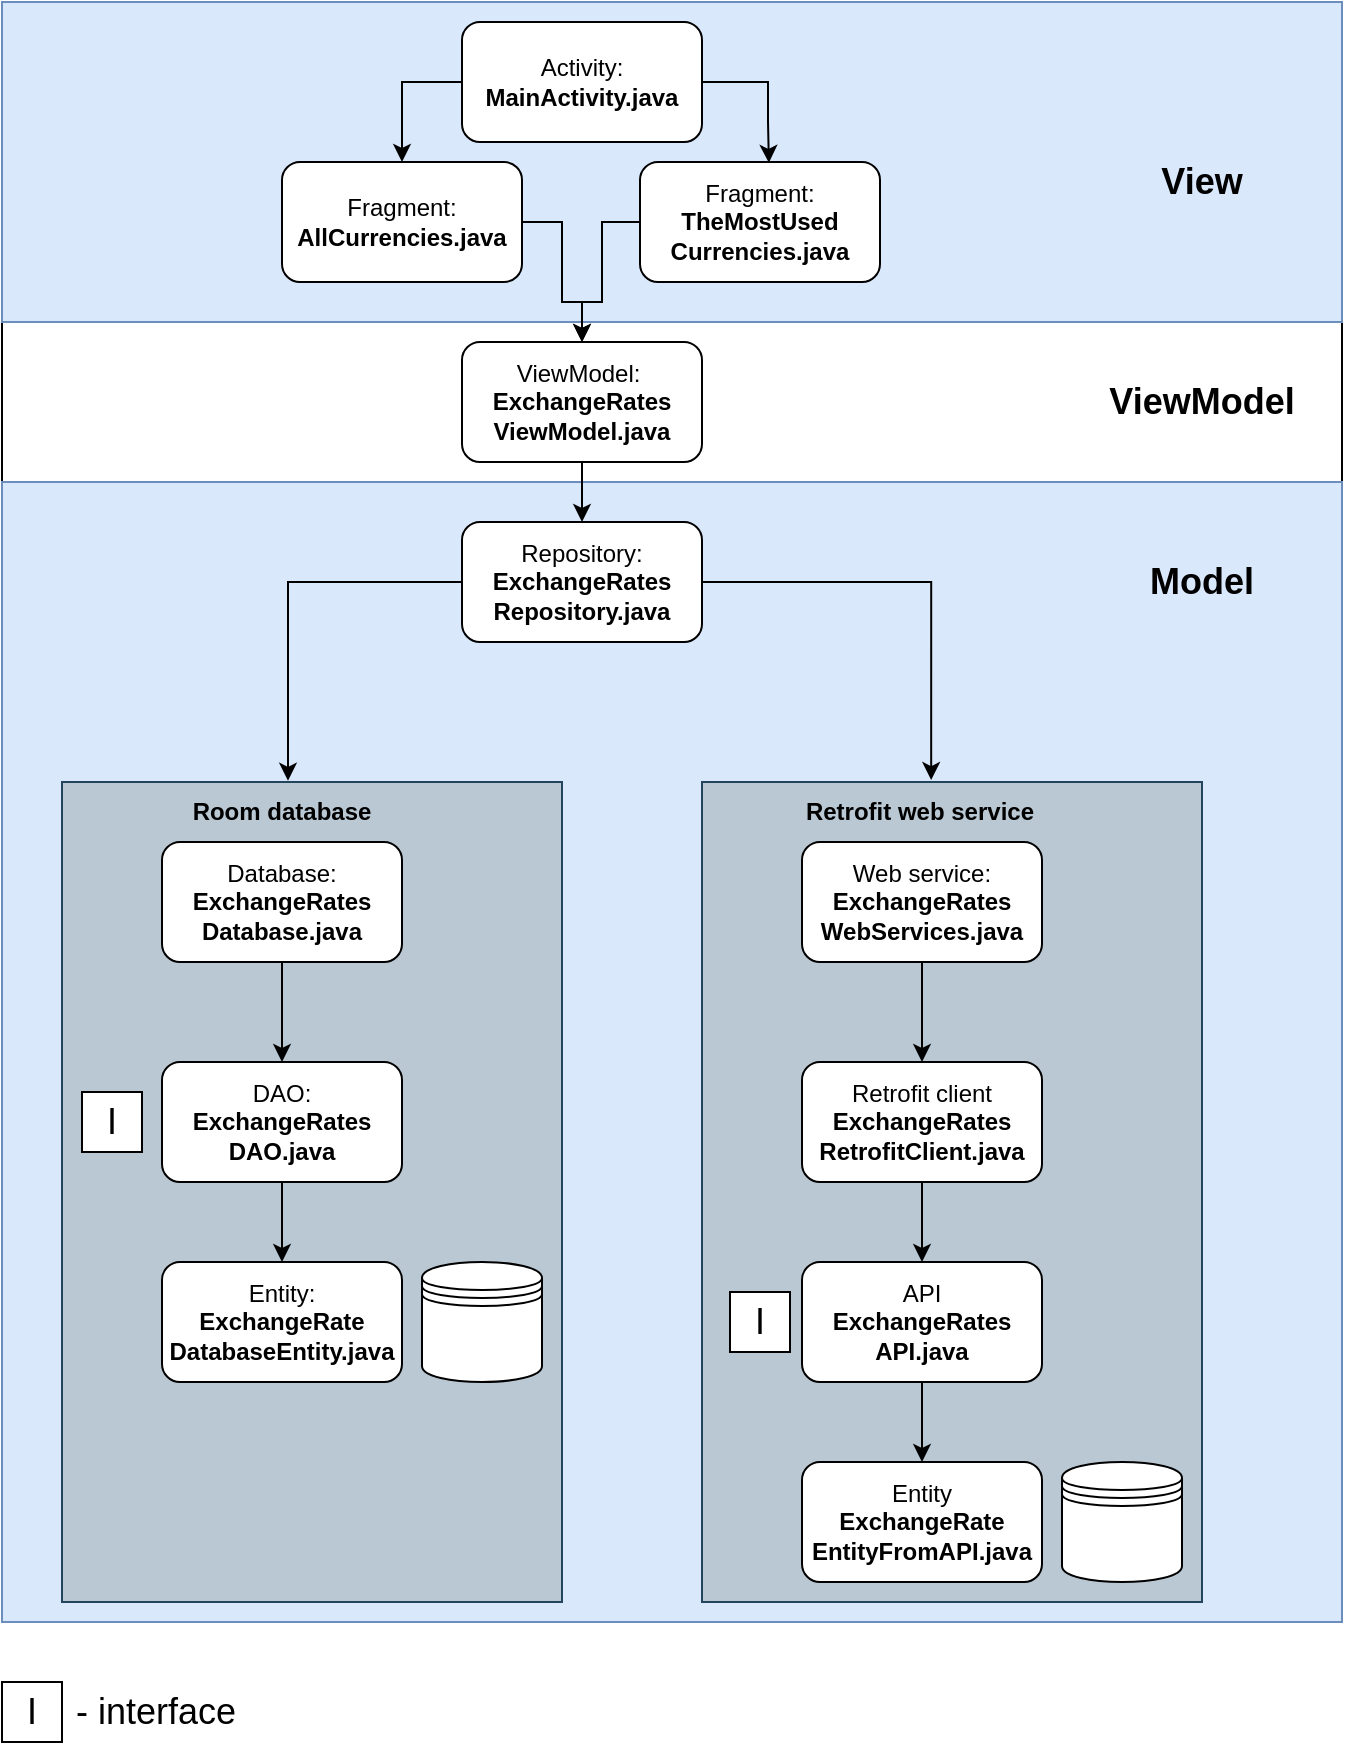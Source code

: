 <mxfile version="15.4.0" type="device"><diagram id="KZrVOKpJclvQoxeVDmGa" name="Page-1"><mxGraphModel dx="1673" dy="967" grid="1" gridSize="10" guides="1" tooltips="1" connect="1" arrows="1" fold="1" page="1" pageScale="1" pageWidth="850" pageHeight="1100" math="0" shadow="0"><root><mxCell id="0"/><mxCell id="1" parent="0"/><mxCell id="c9M3Q2uZVXsnRuKAqP1O-9" value="" style="rounded=0;whiteSpace=wrap;html=1;" vertex="1" parent="1"><mxGeometry x="70" y="20" width="670" height="560" as="geometry"/></mxCell><mxCell id="c9M3Q2uZVXsnRuKAqP1O-11" value="" style="rounded=0;whiteSpace=wrap;html=1;fillColor=#dae8fc;strokeColor=#6c8ebf;" vertex="1" parent="1"><mxGeometry x="70" y="260" width="670" height="570" as="geometry"/></mxCell><mxCell id="c9M3Q2uZVXsnRuKAqP1O-10" value="" style="rounded=0;whiteSpace=wrap;html=1;fillColor=#dae8fc;strokeColor=#6c8ebf;" vertex="1" parent="1"><mxGeometry x="70" y="20" width="670" height="160" as="geometry"/></mxCell><mxCell id="c9M3Q2uZVXsnRuKAqP1O-48" style="edgeStyle=orthogonalEdgeStyle;rounded=0;orthogonalLoop=1;jettySize=auto;html=1;entryX=0.5;entryY=0;entryDx=0;entryDy=0;fontSize=18;" edge="1" parent="1" source="c9M3Q2uZVXsnRuKAqP1O-1" target="c9M3Q2uZVXsnRuKAqP1O-47"><mxGeometry relative="1" as="geometry"><Array as="points"><mxPoint x="270" y="60"/></Array></mxGeometry></mxCell><mxCell id="c9M3Q2uZVXsnRuKAqP1O-49" style="edgeStyle=orthogonalEdgeStyle;rounded=0;orthogonalLoop=1;jettySize=auto;html=1;entryX=0.537;entryY=0.007;entryDx=0;entryDy=0;entryPerimeter=0;fontSize=18;" edge="1" parent="1" source="c9M3Q2uZVXsnRuKAqP1O-1" target="c9M3Q2uZVXsnRuKAqP1O-46"><mxGeometry relative="1" as="geometry"><Array as="points"><mxPoint x="453" y="60"/><mxPoint x="453" y="80"/></Array></mxGeometry></mxCell><mxCell id="c9M3Q2uZVXsnRuKAqP1O-1" value="Activity: &lt;b&gt;MainActivity.java&lt;/b&gt;" style="rounded=1;whiteSpace=wrap;html=1;" vertex="1" parent="1"><mxGeometry x="300" y="30" width="120" height="60" as="geometry"/></mxCell><mxCell id="c9M3Q2uZVXsnRuKAqP1O-2" value="View" style="text;html=1;strokeColor=none;fillColor=none;align=center;verticalAlign=middle;whiteSpace=wrap;rounded=0;fontStyle=1;fontSize=18;" vertex="1" parent="1"><mxGeometry x="640" y="95" width="60" height="30" as="geometry"/></mxCell><mxCell id="c9M3Q2uZVXsnRuKAqP1O-31" style="edgeStyle=orthogonalEdgeStyle;rounded=0;orthogonalLoop=1;jettySize=auto;html=1;entryX=0.5;entryY=0;entryDx=0;entryDy=0;fontSize=18;" edge="1" parent="1" source="c9M3Q2uZVXsnRuKAqP1O-3" target="c9M3Q2uZVXsnRuKAqP1O-5"><mxGeometry relative="1" as="geometry"/></mxCell><mxCell id="c9M3Q2uZVXsnRuKAqP1O-3" value="ViewModel:&amp;nbsp;&lt;br&gt;&lt;b&gt;ExchangeRates&lt;br&gt;ViewModel.java&lt;/b&gt;" style="rounded=1;whiteSpace=wrap;html=1;" vertex="1" parent="1"><mxGeometry x="300" y="190" width="120" height="60" as="geometry"/></mxCell><mxCell id="c9M3Q2uZVXsnRuKAqP1O-4" value="ViewModel" style="text;html=1;strokeColor=none;fillColor=none;align=center;verticalAlign=middle;whiteSpace=wrap;rounded=0;fontStyle=1;fontSize=18;" vertex="1" parent="1"><mxGeometry x="640" y="205" width="60" height="30" as="geometry"/></mxCell><mxCell id="c9M3Q2uZVXsnRuKAqP1O-32" style="edgeStyle=orthogonalEdgeStyle;rounded=0;orthogonalLoop=1;jettySize=auto;html=1;entryX=0.53;entryY=-0.02;entryDx=0;entryDy=0;entryPerimeter=0;fontSize=18;" edge="1" parent="1" source="c9M3Q2uZVXsnRuKAqP1O-5" target="c9M3Q2uZVXsnRuKAqP1O-18"><mxGeometry relative="1" as="geometry"/></mxCell><mxCell id="c9M3Q2uZVXsnRuKAqP1O-33" style="edgeStyle=orthogonalEdgeStyle;rounded=0;orthogonalLoop=1;jettySize=auto;html=1;entryX=0.543;entryY=-0.033;entryDx=0;entryDy=0;entryPerimeter=0;fontSize=18;" edge="1" parent="1" source="c9M3Q2uZVXsnRuKAqP1O-5" target="c9M3Q2uZVXsnRuKAqP1O-21"><mxGeometry relative="1" as="geometry"/></mxCell><mxCell id="c9M3Q2uZVXsnRuKAqP1O-5" value="Repository:&lt;br&gt;&lt;b&gt;ExchangeRates&lt;br&gt;Repository.java&lt;/b&gt;" style="rounded=1;whiteSpace=wrap;html=1;" vertex="1" parent="1"><mxGeometry x="300" y="280" width="120" height="60" as="geometry"/></mxCell><mxCell id="c9M3Q2uZVXsnRuKAqP1O-6" value="Model" style="text;html=1;strokeColor=none;fillColor=none;align=center;verticalAlign=middle;whiteSpace=wrap;rounded=0;fontStyle=1;fontSize=18;" vertex="1" parent="1"><mxGeometry x="640" y="295" width="60" height="30" as="geometry"/></mxCell><mxCell id="c9M3Q2uZVXsnRuKAqP1O-17" value="" style="rounded=0;whiteSpace=wrap;html=1;fillColor=#bac8d3;strokeColor=#23445d;" vertex="1" parent="1"><mxGeometry x="100" y="410" width="250" height="410" as="geometry"/></mxCell><mxCell id="c9M3Q2uZVXsnRuKAqP1O-19" value="" style="rounded=0;whiteSpace=wrap;html=1;fillColor=#bac8d3;strokeColor=#23445d;" vertex="1" parent="1"><mxGeometry x="420" y="410" width="250" height="410" as="geometry"/></mxCell><mxCell id="c9M3Q2uZVXsnRuKAqP1O-35" style="edgeStyle=orthogonalEdgeStyle;rounded=0;orthogonalLoop=1;jettySize=auto;html=1;entryX=0.5;entryY=0;entryDx=0;entryDy=0;fontSize=18;" edge="1" parent="1" source="c9M3Q2uZVXsnRuKAqP1O-13" target="c9M3Q2uZVXsnRuKAqP1O-15"><mxGeometry relative="1" as="geometry"/></mxCell><mxCell id="c9M3Q2uZVXsnRuKAqP1O-13" value="Database:&lt;br&gt;&lt;b&gt;ExchangeRates&lt;/b&gt;&lt;br&gt;&lt;b&gt;Database.java&lt;/b&gt;" style="rounded=1;whiteSpace=wrap;html=1;" vertex="1" parent="1"><mxGeometry x="150" y="440" width="120" height="60" as="geometry"/></mxCell><mxCell id="c9M3Q2uZVXsnRuKAqP1O-37" style="edgeStyle=orthogonalEdgeStyle;rounded=0;orthogonalLoop=1;jettySize=auto;html=1;entryX=0.5;entryY=0;entryDx=0;entryDy=0;fontSize=18;" edge="1" parent="1" source="c9M3Q2uZVXsnRuKAqP1O-14" target="c9M3Q2uZVXsnRuKAqP1O-24"><mxGeometry relative="1" as="geometry"/></mxCell><mxCell id="c9M3Q2uZVXsnRuKAqP1O-14" value="Web service:&lt;br&gt;&lt;b&gt;ExchangeRates&lt;/b&gt;&lt;br&gt;&lt;b&gt;WebServices.java&lt;/b&gt;" style="rounded=1;whiteSpace=wrap;html=1;" vertex="1" parent="1"><mxGeometry x="470" y="440" width="120" height="60" as="geometry"/></mxCell><mxCell id="c9M3Q2uZVXsnRuKAqP1O-36" style="edgeStyle=orthogonalEdgeStyle;rounded=0;orthogonalLoop=1;jettySize=auto;html=1;entryX=0.5;entryY=0;entryDx=0;entryDy=0;fontSize=18;" edge="1" parent="1" source="c9M3Q2uZVXsnRuKAqP1O-15" target="c9M3Q2uZVXsnRuKAqP1O-16"><mxGeometry relative="1" as="geometry"/></mxCell><mxCell id="c9M3Q2uZVXsnRuKAqP1O-15" value="DAO:&lt;br&gt;&lt;b&gt;ExchangeRates&lt;/b&gt;&lt;br&gt;&lt;b&gt;DAO.java&lt;/b&gt;" style="rounded=1;whiteSpace=wrap;html=1;" vertex="1" parent="1"><mxGeometry x="150" y="550" width="120" height="60" as="geometry"/></mxCell><mxCell id="c9M3Q2uZVXsnRuKAqP1O-16" value="Entity:&lt;br&gt;&lt;b&gt;ExchangeRate&lt;br&gt;DatabaseEntity&lt;/b&gt;&lt;b&gt;.java&lt;/b&gt;" style="rounded=1;whiteSpace=wrap;html=1;" vertex="1" parent="1"><mxGeometry x="150" y="650" width="120" height="60" as="geometry"/></mxCell><mxCell id="c9M3Q2uZVXsnRuKAqP1O-18" value="Room database" style="text;html=1;strokeColor=none;fillColor=none;align=center;verticalAlign=middle;whiteSpace=wrap;rounded=0;fontStyle=1" vertex="1" parent="1"><mxGeometry x="160" y="410" width="100" height="30" as="geometry"/></mxCell><mxCell id="c9M3Q2uZVXsnRuKAqP1O-21" value="Retrofit web service" style="text;html=1;strokeColor=none;fillColor=none;align=center;verticalAlign=middle;whiteSpace=wrap;rounded=0;fontStyle=1" vertex="1" parent="1"><mxGeometry x="464" y="410" width="130" height="30" as="geometry"/></mxCell><mxCell id="c9M3Q2uZVXsnRuKAqP1O-39" style="edgeStyle=orthogonalEdgeStyle;rounded=0;orthogonalLoop=1;jettySize=auto;html=1;entryX=0.5;entryY=0;entryDx=0;entryDy=0;fontSize=18;" edge="1" parent="1" source="c9M3Q2uZVXsnRuKAqP1O-22" target="c9M3Q2uZVXsnRuKAqP1O-23"><mxGeometry relative="1" as="geometry"/></mxCell><mxCell id="c9M3Q2uZVXsnRuKAqP1O-22" value="API&lt;br&gt;&lt;b&gt;ExchangeRates&lt;/b&gt;&lt;br&gt;&lt;b&gt;API.java&lt;/b&gt;" style="rounded=1;whiteSpace=wrap;html=1;" vertex="1" parent="1"><mxGeometry x="470" y="650" width="120" height="60" as="geometry"/></mxCell><mxCell id="c9M3Q2uZVXsnRuKAqP1O-23" value="Entity&lt;br&gt;&lt;b&gt;ExchangeRate&lt;br&gt;EntityFromAPI&lt;/b&gt;&lt;b&gt;.java&lt;/b&gt;" style="rounded=1;whiteSpace=wrap;html=1;" vertex="1" parent="1"><mxGeometry x="470" y="750" width="120" height="60" as="geometry"/></mxCell><mxCell id="c9M3Q2uZVXsnRuKAqP1O-38" style="edgeStyle=orthogonalEdgeStyle;rounded=0;orthogonalLoop=1;jettySize=auto;html=1;entryX=0.5;entryY=0;entryDx=0;entryDy=0;fontSize=18;" edge="1" parent="1" source="c9M3Q2uZVXsnRuKAqP1O-24" target="c9M3Q2uZVXsnRuKAqP1O-22"><mxGeometry relative="1" as="geometry"/></mxCell><mxCell id="c9M3Q2uZVXsnRuKAqP1O-24" value="Retrofit client&lt;br&gt;&lt;b&gt;ExchangeRates&lt;/b&gt;&lt;br&gt;&lt;b&gt;RetrofitClient.java&lt;/b&gt;" style="rounded=1;whiteSpace=wrap;html=1;" vertex="1" parent="1"><mxGeometry x="470" y="550" width="120" height="60" as="geometry"/></mxCell><mxCell id="c9M3Q2uZVXsnRuKAqP1O-40" value="" style="shape=datastore;whiteSpace=wrap;html=1;fontSize=18;" vertex="1" parent="1"><mxGeometry x="280" y="650" width="60" height="60" as="geometry"/></mxCell><mxCell id="c9M3Q2uZVXsnRuKAqP1O-41" value="" style="shape=datastore;whiteSpace=wrap;html=1;fontSize=18;" vertex="1" parent="1"><mxGeometry x="600" y="750" width="60" height="60" as="geometry"/></mxCell><mxCell id="c9M3Q2uZVXsnRuKAqP1O-42" value="I" style="rounded=0;whiteSpace=wrap;html=1;fontSize=18;" vertex="1" parent="1"><mxGeometry x="110" y="565" width="30" height="30" as="geometry"/></mxCell><mxCell id="c9M3Q2uZVXsnRuKAqP1O-43" value="I" style="rounded=0;whiteSpace=wrap;html=1;fontSize=18;" vertex="1" parent="1"><mxGeometry x="434" y="665" width="30" height="30" as="geometry"/></mxCell><mxCell id="c9M3Q2uZVXsnRuKAqP1O-44" value="I" style="rounded=0;whiteSpace=wrap;html=1;fontSize=18;" vertex="1" parent="1"><mxGeometry x="70" y="860" width="30" height="30" as="geometry"/></mxCell><mxCell id="c9M3Q2uZVXsnRuKAqP1O-45" value="- interface" style="text;html=1;strokeColor=none;fillColor=none;align=center;verticalAlign=middle;whiteSpace=wrap;rounded=0;fontSize=18;" vertex="1" parent="1"><mxGeometry x="102" y="860" width="90" height="30" as="geometry"/></mxCell><mxCell id="c9M3Q2uZVXsnRuKAqP1O-51" style="edgeStyle=orthogonalEdgeStyle;rounded=0;orthogonalLoop=1;jettySize=auto;html=1;fontSize=18;entryX=0.5;entryY=0;entryDx=0;entryDy=0;" edge="1" parent="1" source="c9M3Q2uZVXsnRuKAqP1O-46" target="c9M3Q2uZVXsnRuKAqP1O-3"><mxGeometry relative="1" as="geometry"><mxPoint x="360" y="130" as="targetPoint"/><Array as="points"><mxPoint x="370" y="130"/><mxPoint x="370" y="170"/><mxPoint x="360" y="170"/></Array></mxGeometry></mxCell><mxCell id="c9M3Q2uZVXsnRuKAqP1O-46" value="Fragment: &lt;br&gt;&lt;b&gt;TheMostUsed&lt;br&gt;Currencies.java&lt;/b&gt;" style="rounded=1;whiteSpace=wrap;html=1;" vertex="1" parent="1"><mxGeometry x="389" y="100" width="120" height="60" as="geometry"/></mxCell><mxCell id="c9M3Q2uZVXsnRuKAqP1O-50" style="edgeStyle=orthogonalEdgeStyle;rounded=0;orthogonalLoop=1;jettySize=auto;html=1;fontSize=18;entryX=0.5;entryY=0;entryDx=0;entryDy=0;" edge="1" parent="1" source="c9M3Q2uZVXsnRuKAqP1O-47" target="c9M3Q2uZVXsnRuKAqP1O-3"><mxGeometry relative="1" as="geometry"><mxPoint x="360" y="130" as="targetPoint"/><Array as="points"><mxPoint x="350" y="130"/><mxPoint x="350" y="170"/><mxPoint x="360" y="170"/></Array></mxGeometry></mxCell><mxCell id="c9M3Q2uZVXsnRuKAqP1O-47" value="Fragment: &lt;br&gt;&lt;b&gt;AllCurrencies.java&lt;/b&gt;" style="rounded=1;whiteSpace=wrap;html=1;" vertex="1" parent="1"><mxGeometry x="210" y="100" width="120" height="60" as="geometry"/></mxCell></root></mxGraphModel></diagram></mxfile>